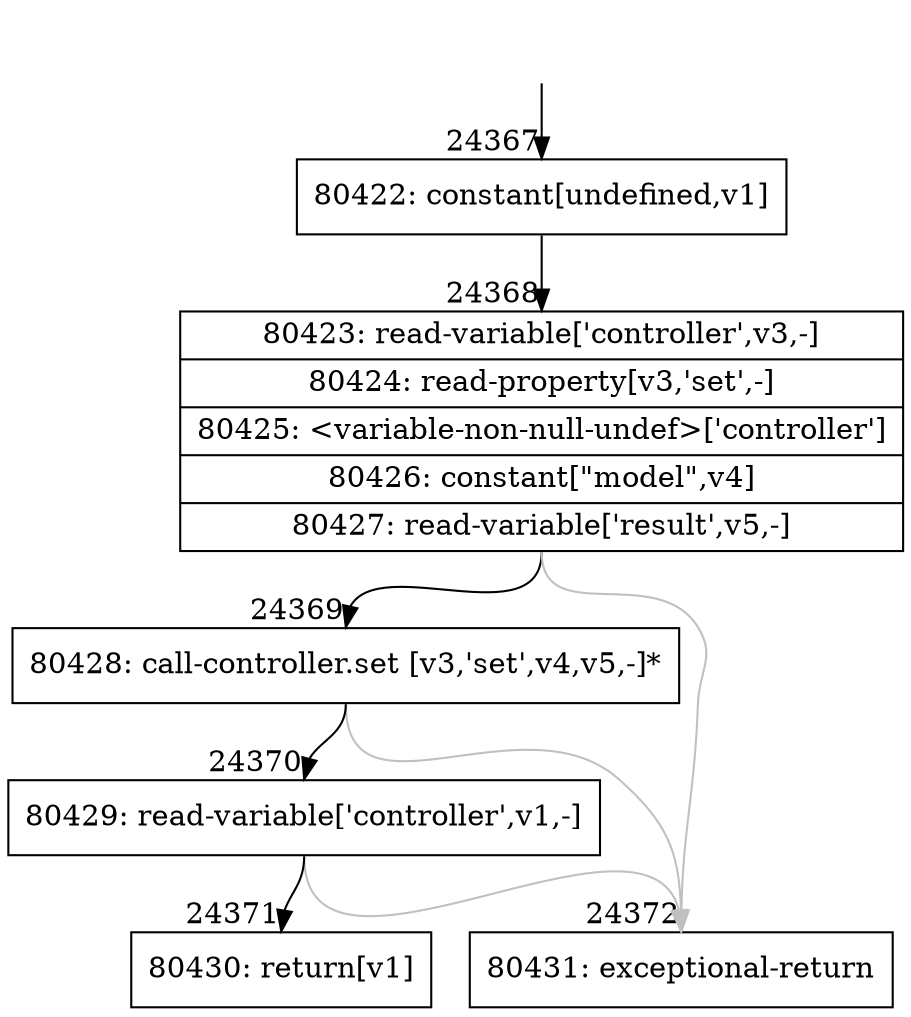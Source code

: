 digraph {
rankdir="TD"
BB_entry2132[shape=none,label=""];
BB_entry2132 -> BB24367 [tailport=s, headport=n, headlabel="    24367"]
BB24367 [shape=record label="{80422: constant[undefined,v1]}" ] 
BB24367 -> BB24368 [tailport=s, headport=n, headlabel="      24368"]
BB24368 [shape=record label="{80423: read-variable['controller',v3,-]|80424: read-property[v3,'set',-]|80425: \<variable-non-null-undef\>['controller']|80426: constant[\"model\",v4]|80427: read-variable['result',v5,-]}" ] 
BB24368 -> BB24369 [tailport=s, headport=n, headlabel="      24369"]
BB24368 -> BB24372 [tailport=s, headport=n, color=gray, headlabel="      24372"]
BB24369 [shape=record label="{80428: call-controller.set [v3,'set',v4,v5,-]*}" ] 
BB24369 -> BB24370 [tailport=s, headport=n, headlabel="      24370"]
BB24369 -> BB24372 [tailport=s, headport=n, color=gray]
BB24370 [shape=record label="{80429: read-variable['controller',v1,-]}" ] 
BB24370 -> BB24371 [tailport=s, headport=n, headlabel="      24371"]
BB24370 -> BB24372 [tailport=s, headport=n, color=gray]
BB24371 [shape=record label="{80430: return[v1]}" ] 
BB24372 [shape=record label="{80431: exceptional-return}" ] 
//#$~ 45868
}
